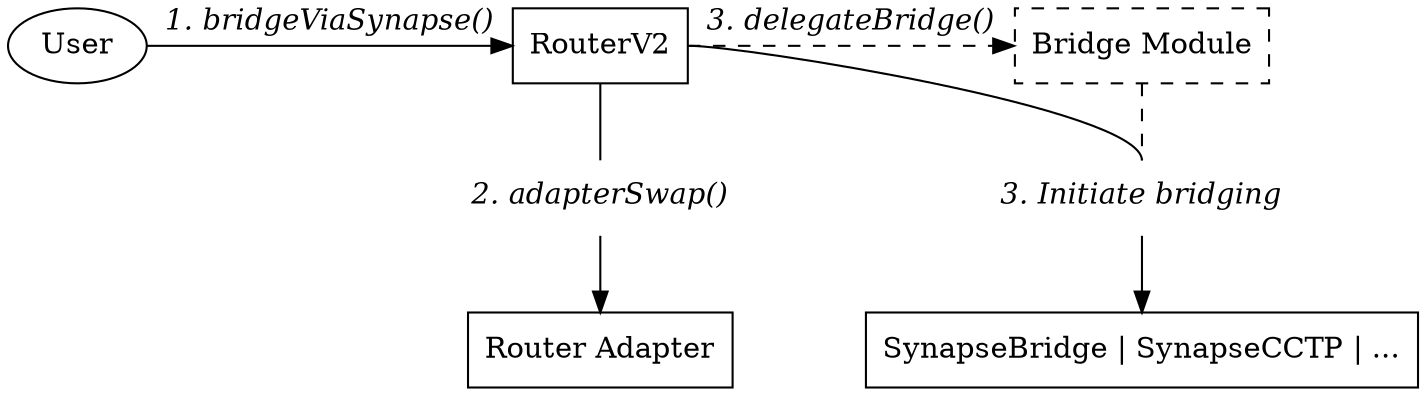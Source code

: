 digraph {
    user [label = "User";];
    router [label = "RouterV2";shape = rect;];
    adapterSwap [label = <<I>2. adapterSwap()</I>>;shape = none;];
    module [label = "Bridge Module";shape = rect;style = dashed;];
    adapter [label = "Router Adapter";shape = rect;];
    bridge [label = "SynapseBridge | SynapseCCTP | ...";shape = rect;];
    initiateBridge [label = <<I>3. Initiate bridging</I>>;shape = none;];
    
    subgraph {
        rank = same;
        user -> router [label = <<I>1. bridgeViaSynapse()</I>>;];
        router -> module [label = <<I>3. delegateBridge()</I>>; style = dashed;];
    }
    
    router -> adapterSwap [dir = none;];
    adapterSwap -> adapter;
    
    router:e -> initiateBridge:n [dir = none;];
    module -> initiateBridge [dir = none; style = dashed; weight = 10;];
    initiateBridge -> bridge;
}
